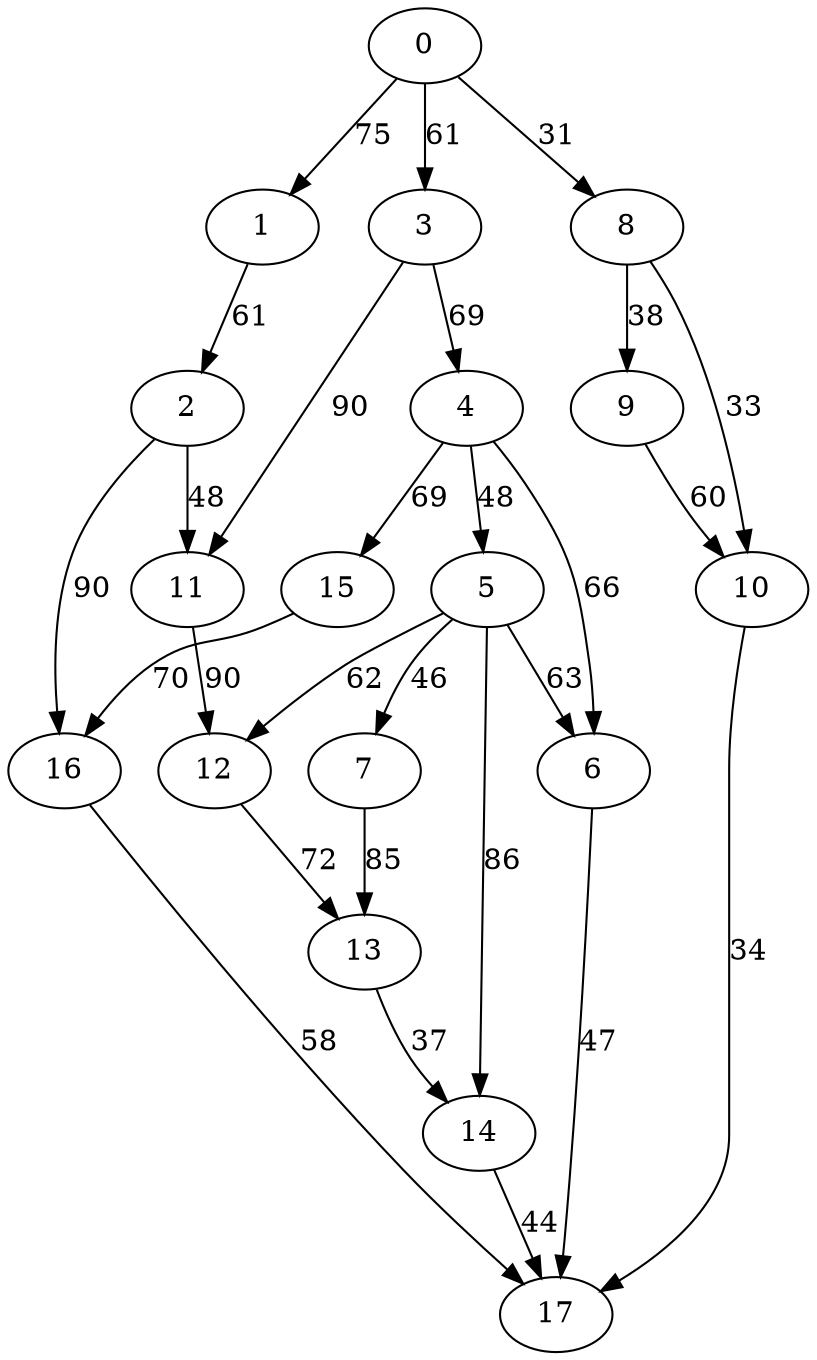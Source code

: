 digraph t20p3r5_17 {
0 -> 1 [ label = 75 ];
0 -> 3 [ label = 61 ];
0 -> 8 [ label = 31 ];
1 -> 2 [ label = 61 ];
2 -> 11 [ label = 48 ];
2 -> 16 [ label = 90 ];
3 -> 4 [ label = 69 ];
3 -> 11 [ label = 90 ];
4 -> 5 [ label = 48 ];
4 -> 6 [ label = 66 ];
4 -> 15 [ label = 69 ];
5 -> 6 [ label = 63 ];
5 -> 7 [ label = 46 ];
5 -> 12 [ label = 62 ];
5 -> 14 [ label = 86 ];
6 -> 17 [ label = 47 ];
7 -> 13 [ label = 85 ];
8 -> 9 [ label = 38 ];
8 -> 10 [ label = 33 ];
9 -> 10 [ label = 60 ];
10 -> 17 [ label = 34 ];
11 -> 12 [ label = 90 ];
12 -> 13 [ label = 72 ];
13 -> 14 [ label = 37 ];
14 -> 17 [ label = 44 ];
15 -> 16 [ label = 70 ];
16 -> 17 [ label = 58 ];
 }

